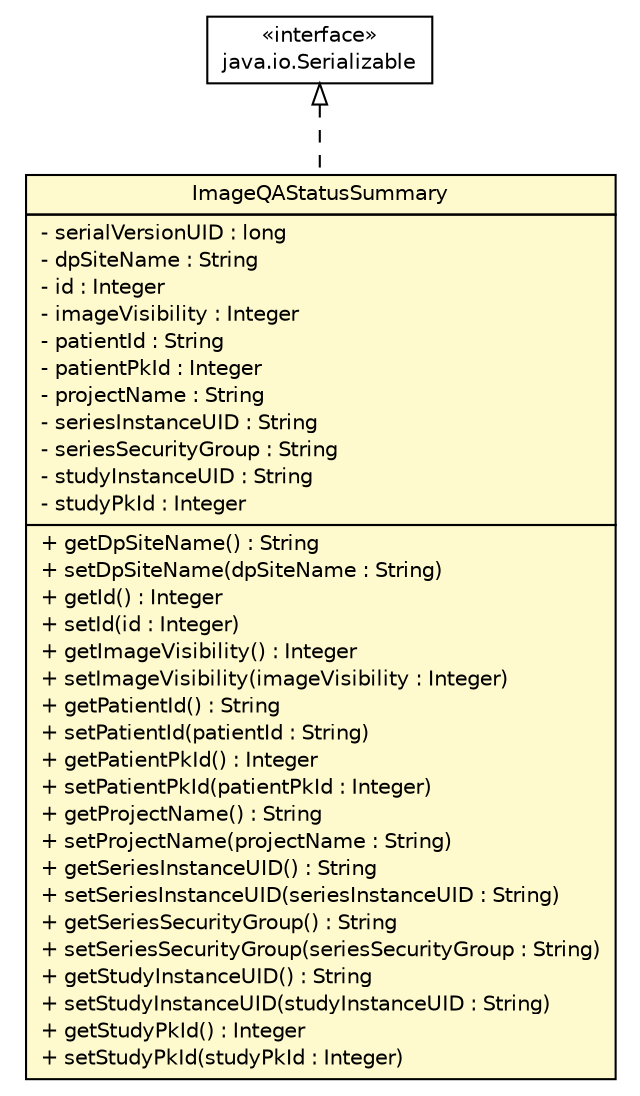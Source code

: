 #!/usr/local/bin/dot
#
# Class diagram 
# Generated by UmlGraph version 4.8 (http://www.spinellis.gr/sw/umlgraph)
#

digraph G {
	edge [fontname="Helvetica",fontsize=10,labelfontname="Helvetica",labelfontsize=10];
	node [fontname="Helvetica",fontsize=10,shape=plaintext];
	// gov.nih.nci.ncia.updateabledomain.ImageQAStatusSummary
	c59813 [label=<<table border="0" cellborder="1" cellspacing="0" cellpadding="2" port="p" bgcolor="lemonChiffon" href="./ImageQAStatusSummary.html">
		<tr><td><table border="0" cellspacing="0" cellpadding="1">
			<tr><td> ImageQAStatusSummary </td></tr>
		</table></td></tr>
		<tr><td><table border="0" cellspacing="0" cellpadding="1">
			<tr><td align="left"> - serialVersionUID : long </td></tr>
			<tr><td align="left"> - dpSiteName : String </td></tr>
			<tr><td align="left"> - id : Integer </td></tr>
			<tr><td align="left"> - imageVisibility : Integer </td></tr>
			<tr><td align="left"> - patientId : String </td></tr>
			<tr><td align="left"> - patientPkId : Integer </td></tr>
			<tr><td align="left"> - projectName : String </td></tr>
			<tr><td align="left"> - seriesInstanceUID : String </td></tr>
			<tr><td align="left"> - seriesSecurityGroup : String </td></tr>
			<tr><td align="left"> - studyInstanceUID : String </td></tr>
			<tr><td align="left"> - studyPkId : Integer </td></tr>
		</table></td></tr>
		<tr><td><table border="0" cellspacing="0" cellpadding="1">
			<tr><td align="left"> + getDpSiteName() : String </td></tr>
			<tr><td align="left"> + setDpSiteName(dpSiteName : String) </td></tr>
			<tr><td align="left"> + getId() : Integer </td></tr>
			<tr><td align="left"> + setId(id : Integer) </td></tr>
			<tr><td align="left"> + getImageVisibility() : Integer </td></tr>
			<tr><td align="left"> + setImageVisibility(imageVisibility : Integer) </td></tr>
			<tr><td align="left"> + getPatientId() : String </td></tr>
			<tr><td align="left"> + setPatientId(patientId : String) </td></tr>
			<tr><td align="left"> + getPatientPkId() : Integer </td></tr>
			<tr><td align="left"> + setPatientPkId(patientPkId : Integer) </td></tr>
			<tr><td align="left"> + getProjectName() : String </td></tr>
			<tr><td align="left"> + setProjectName(projectName : String) </td></tr>
			<tr><td align="left"> + getSeriesInstanceUID() : String </td></tr>
			<tr><td align="left"> + setSeriesInstanceUID(seriesInstanceUID : String) </td></tr>
			<tr><td align="left"> + getSeriesSecurityGroup() : String </td></tr>
			<tr><td align="left"> + setSeriesSecurityGroup(seriesSecurityGroup : String) </td></tr>
			<tr><td align="left"> + getStudyInstanceUID() : String </td></tr>
			<tr><td align="left"> + setStudyInstanceUID(studyInstanceUID : String) </td></tr>
			<tr><td align="left"> + getStudyPkId() : Integer </td></tr>
			<tr><td align="left"> + setStudyPkId(studyPkId : Integer) </td></tr>
		</table></td></tr>
		</table>>, fontname="Helvetica", fontcolor="black", fontsize=10.0];
	//gov.nih.nci.ncia.updateabledomain.ImageQAStatusSummary implements java.io.Serializable
	c59856:p -> c59813:p [dir=back,arrowtail=empty,style=dashed];
	// java.io.Serializable
	c59856 [label=<<table border="0" cellborder="1" cellspacing="0" cellpadding="2" port="p" href="http://java.sun.com/j2se/1.4.2/docs/api/java/io/Serializable.html">
		<tr><td><table border="0" cellspacing="0" cellpadding="1">
			<tr><td> &laquo;interface&raquo; </td></tr>
			<tr><td> java.io.Serializable </td></tr>
		</table></td></tr>
		</table>>, fontname="Helvetica", fontcolor="black", fontsize=10.0];
}

